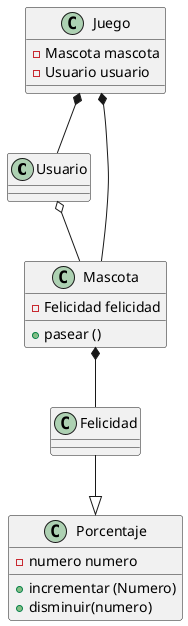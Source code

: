 @startuml

class Usuario 
class Mascota{
    -Felicidad felicidad 
    +pasear ()
}
class Juego{
    -Mascota mascota 
    -Usuario usuario
}
class Felicidad{

}
class Porcentaje{
    -numero numero
    +incrementar (Numero)
    +disminuir(numero)
}

Usuario o-- Mascota
Mascota *-- Felicidad
Juego *-- Usuario
Juego *-- Mascota 
Felicidad --|> Porcentaje


@enduml